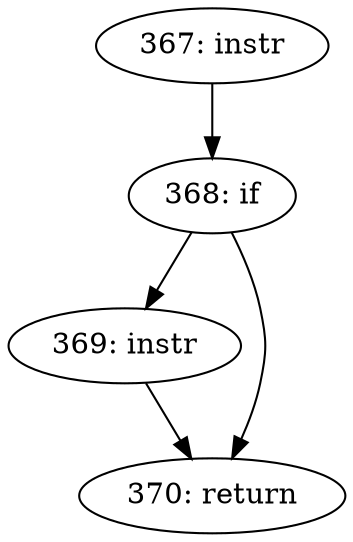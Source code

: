 digraph CFG_tcp_receive_window {
367 [label="367: instr"]
	367 -> 368
368 [label="368: if"]
	368 -> 369
	368 -> 370
369 [label="369: instr"]
	369 -> 370
370 [label="370: return"]
	
}
